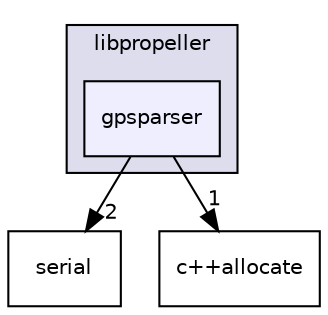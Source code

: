 digraph "gpsparser" {
  compound=true
  node [ fontsize="10", fontname="Helvetica"];
  edge [ labelfontsize="10", labelfontname="Helvetica"];
  subgraph clusterdir_34d10b20358c807fff993149200b6a31 {
    graph [ bgcolor="#ddddee", pencolor="black", label="libpropeller" fontname="Helvetica", fontsize="10", URL="dir_34d10b20358c807fff993149200b6a31.html"]
  dir_bf344f9c6c32c2d52f143f81904c95da [shape=box, label="gpsparser", style="filled", fillcolor="#eeeeff", pencolor="black", URL="dir_bf344f9c6c32c2d52f143f81904c95da.html"];
  }
  dir_e83711f3713c6e1f0423bc0dfd005071 [shape=box label="serial" URL="dir_e83711f3713c6e1f0423bc0dfd005071.html"];
  dir_635c27d6e8dd9bbd90a442f2d4925d6a [shape=box label="c++allocate" URL="dir_635c27d6e8dd9bbd90a442f2d4925d6a.html"];
  dir_bf344f9c6c32c2d52f143f81904c95da->dir_e83711f3713c6e1f0423bc0dfd005071 [headlabel="2", labeldistance=1.5 headhref="dir_000007_000026.html"];
  dir_bf344f9c6c32c2d52f143f81904c95da->dir_635c27d6e8dd9bbd90a442f2d4925d6a [headlabel="1", labeldistance=1.5 headhref="dir_000007_000002.html"];
}
